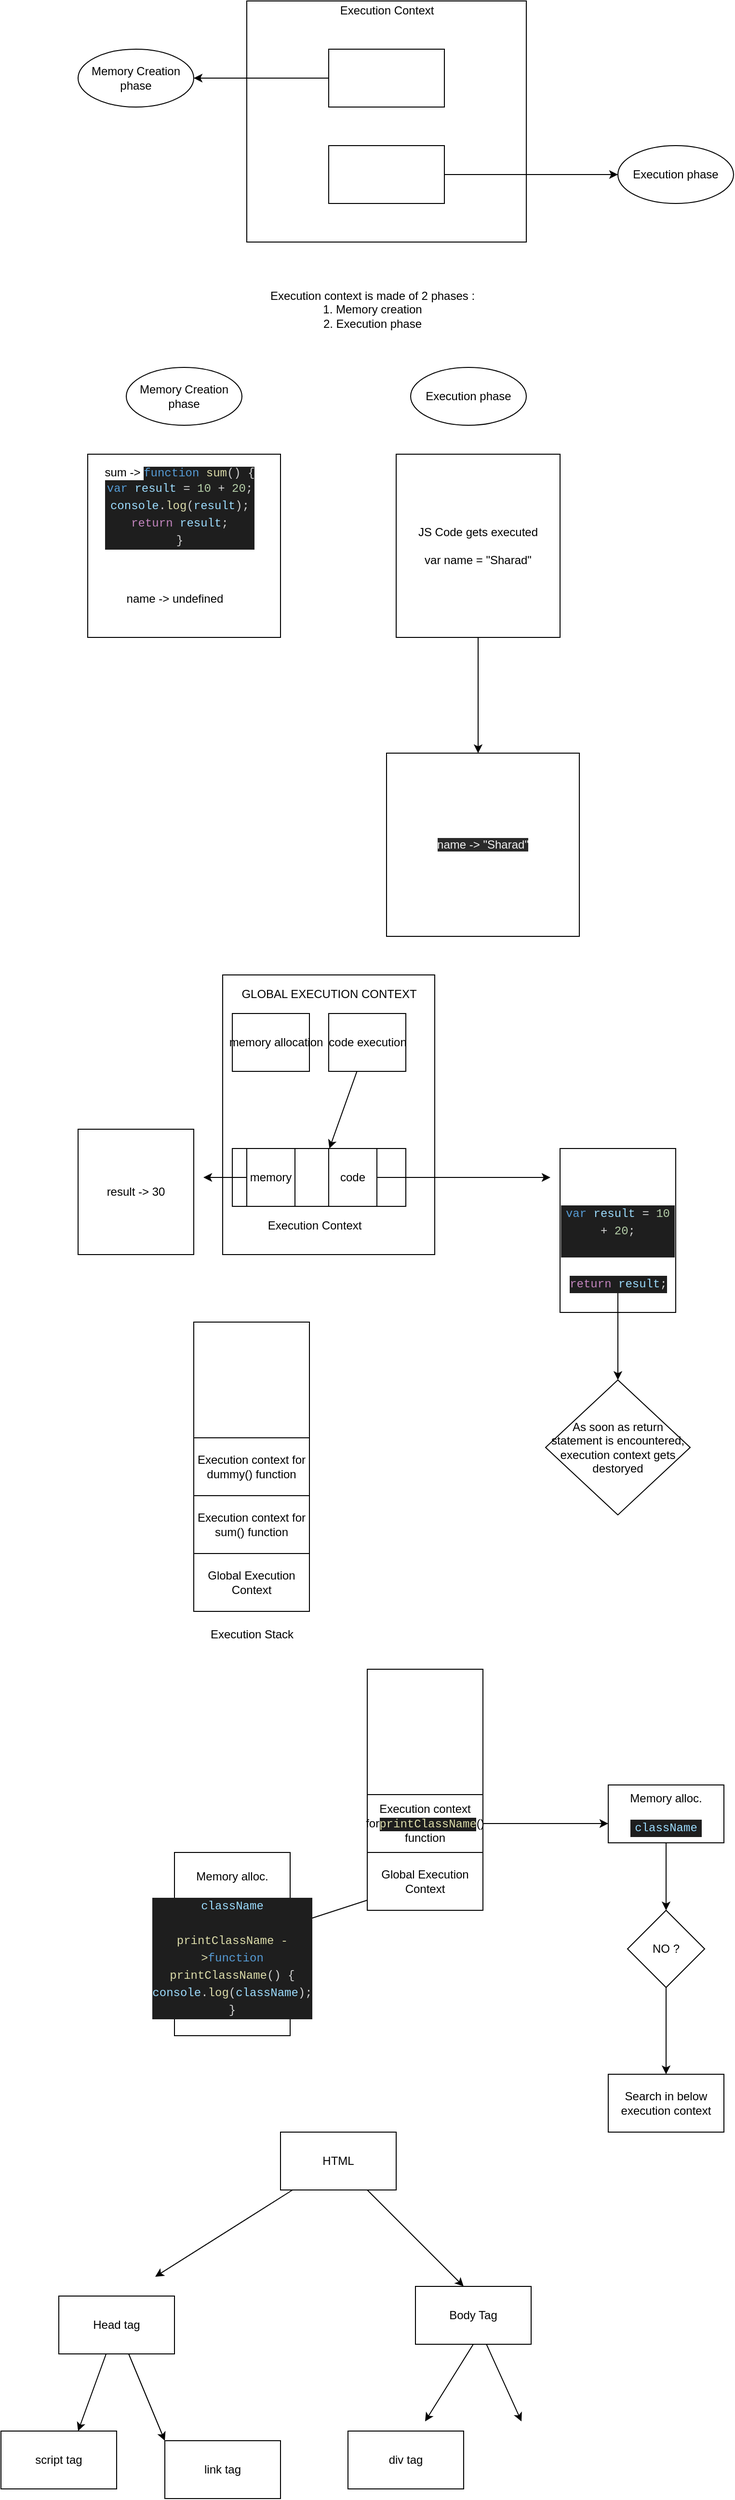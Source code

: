 <mxfile>
    <diagram id="a3XggoXmOQPMHa7p2fSy" name="Page-1">
        <mxGraphModel dx="1490" dy="405" grid="1" gridSize="10" guides="1" tooltips="1" connect="1" arrows="1" fold="1" page="1" pageScale="1" pageWidth="827" pageHeight="1169" math="0" shadow="0">
            <root>
                <mxCell id="0"/>
                <mxCell id="1" parent="0"/>
                <mxCell id="2" value="" style="whiteSpace=wrap;html=1;" parent="1" vertex="1">
                    <mxGeometry x="215" y="50" width="290" height="250" as="geometry"/>
                </mxCell>
                <mxCell id="6" style="edgeStyle=none;html=1;" parent="1" source="3" edge="1">
                    <mxGeometry relative="1" as="geometry">
                        <mxPoint x="160" y="130" as="targetPoint"/>
                    </mxGeometry>
                </mxCell>
                <mxCell id="3" value="" style="whiteSpace=wrap;html=1;" parent="1" vertex="1">
                    <mxGeometry x="300" y="100" width="120" height="60" as="geometry"/>
                </mxCell>
                <mxCell id="8" style="edgeStyle=none;html=1;" parent="1" source="4" edge="1">
                    <mxGeometry relative="1" as="geometry">
                        <mxPoint x="600" y="230" as="targetPoint"/>
                    </mxGeometry>
                </mxCell>
                <mxCell id="4" value="" style="whiteSpace=wrap;html=1;" parent="1" vertex="1">
                    <mxGeometry x="300" y="200" width="120" height="60" as="geometry"/>
                </mxCell>
                <mxCell id="5" value="Execution Context" style="text;html=1;align=center;verticalAlign=middle;resizable=0;points=[];autosize=1;strokeColor=none;fillColor=none;" parent="1" vertex="1">
                    <mxGeometry x="305" y="50" width="110" height="20" as="geometry"/>
                </mxCell>
                <mxCell id="7" value="Memory Creation phase" style="ellipse;whiteSpace=wrap;html=1;" parent="1" vertex="1">
                    <mxGeometry x="40" y="100" width="120" height="60" as="geometry"/>
                </mxCell>
                <mxCell id="9" value="Execution phase" style="ellipse;whiteSpace=wrap;html=1;" parent="1" vertex="1">
                    <mxGeometry x="600" y="200" width="120" height="60" as="geometry"/>
                </mxCell>
                <mxCell id="10" value="Execution context is made of 2 phases :&lt;br&gt;1. Memory creation&lt;br&gt;2. Execution phase" style="text;html=1;align=center;verticalAlign=middle;resizable=0;points=[];autosize=1;strokeColor=none;fillColor=none;" parent="1" vertex="1">
                    <mxGeometry x="230" y="345" width="230" height="50" as="geometry"/>
                </mxCell>
                <mxCell id="11" value="Memory Creation phase" style="ellipse;whiteSpace=wrap;html=1;" parent="1" vertex="1">
                    <mxGeometry x="90" y="430" width="120" height="60" as="geometry"/>
                </mxCell>
                <mxCell id="12" value="" style="whiteSpace=wrap;html=1;" parent="1" vertex="1">
                    <mxGeometry x="50" y="520" width="200" height="190" as="geometry"/>
                </mxCell>
                <mxCell id="13" value="sum -&amp;gt;&amp;nbsp;&lt;span style=&quot;background-color: rgb(30 , 30 , 30) ; font-family: &amp;#34;menlo&amp;#34; , &amp;#34;monaco&amp;#34; , &amp;#34;courier new&amp;#34; , monospace ; color: rgb(86 , 156 , 214)&quot;&gt;function&lt;/span&gt;&lt;span style=&quot;background-color: rgb(30 , 30 , 30) ; color: rgb(212 , 212 , 212) ; font-family: &amp;#34;menlo&amp;#34; , &amp;#34;monaco&amp;#34; , &amp;#34;courier new&amp;#34; , monospace&quot;&gt; &lt;/span&gt;&lt;span style=&quot;background-color: rgb(30 , 30 , 30) ; font-family: &amp;#34;menlo&amp;#34; , &amp;#34;monaco&amp;#34; , &amp;#34;courier new&amp;#34; , monospace ; color: rgb(220 , 220 , 170)&quot;&gt;sum&lt;/span&gt;&lt;span style=&quot;background-color: rgb(30 , 30 , 30) ; color: rgb(212 , 212 , 212) ; font-family: &amp;#34;menlo&amp;#34; , &amp;#34;monaco&amp;#34; , &amp;#34;courier new&amp;#34; , monospace&quot;&gt;() {&lt;/span&gt;&lt;div style=&quot;color: rgb(212 , 212 , 212) ; background-color: rgb(30 , 30 , 30) ; font-family: &amp;#34;menlo&amp;#34; , &amp;#34;monaco&amp;#34; , &amp;#34;courier new&amp;#34; , monospace ; line-height: 18px&quot;&gt;&lt;div&gt;    &lt;span style=&quot;color: #569cd6&quot;&gt;var&lt;/span&gt; &lt;span style=&quot;color: #9cdcfe&quot;&gt;result&lt;/span&gt; = &lt;span style=&quot;color: #b5cea8&quot;&gt;10&lt;/span&gt; + &lt;span style=&quot;color: #b5cea8&quot;&gt;20&lt;/span&gt;;&lt;/div&gt;&lt;div&gt;    &lt;span style=&quot;color: #9cdcfe&quot;&gt;console&lt;/span&gt;.&lt;span style=&quot;color: #dcdcaa&quot;&gt;log&lt;/span&gt;(&lt;span style=&quot;color: #9cdcfe&quot;&gt;result&lt;/span&gt;);&lt;/div&gt;&lt;div&gt;    &lt;span style=&quot;color: #c586c0&quot;&gt;return&lt;/span&gt; &lt;span style=&quot;color: #9cdcfe&quot;&gt;result&lt;/span&gt;;&lt;/div&gt;&lt;div&gt;}&lt;/div&gt;&lt;/div&gt;" style="text;html=1;align=center;verticalAlign=middle;resizable=0;points=[];autosize=1;strokeColor=none;fillColor=none;" parent="1" vertex="1">
                    <mxGeometry x="60" y="530" width="170" height="90" as="geometry"/>
                </mxCell>
                <mxCell id="14" value="name -&amp;gt; undefined" style="text;html=1;align=center;verticalAlign=middle;resizable=0;points=[];autosize=1;strokeColor=none;fillColor=none;" parent="1" vertex="1">
                    <mxGeometry x="80" y="660" width="120" height="20" as="geometry"/>
                </mxCell>
                <mxCell id="15" value="Execution phase" style="ellipse;whiteSpace=wrap;html=1;" parent="1" vertex="1">
                    <mxGeometry x="385" y="430" width="120" height="60" as="geometry"/>
                </mxCell>
                <mxCell id="17" style="edgeStyle=none;html=1;" parent="1" source="16" edge="1">
                    <mxGeometry relative="1" as="geometry">
                        <mxPoint x="455" y="830" as="targetPoint"/>
                    </mxGeometry>
                </mxCell>
                <mxCell id="16" value="JS Code gets executed&lt;br&gt;&lt;br&gt;var name = &quot;Sharad&quot;" style="whiteSpace=wrap;html=1;" parent="1" vertex="1">
                    <mxGeometry x="370" y="520" width="170" height="190" as="geometry"/>
                </mxCell>
                <mxCell id="18" value="&lt;span style=&quot;color: rgb(240 , 240 , 240) ; font-family: &amp;#34;helvetica&amp;#34; ; font-size: 12px ; font-style: normal ; font-weight: 400 ; letter-spacing: normal ; text-align: center ; text-indent: 0px ; text-transform: none ; word-spacing: 0px ; background-color: rgb(42 , 42 , 42) ; display: inline ; float: none&quot;&gt;name -&amp;gt; &quot;Sharad&quot;&lt;/span&gt;" style="whiteSpace=wrap;html=1;" parent="1" vertex="1">
                    <mxGeometry x="360" y="830" width="200" height="190" as="geometry"/>
                </mxCell>
                <mxCell id="19" value="" style="whiteSpace=wrap;html=1;" parent="1" vertex="1">
                    <mxGeometry x="190" y="1060" width="220" height="290" as="geometry"/>
                </mxCell>
                <mxCell id="21" value="GLOBAL EXECUTION CONTEXT" style="text;html=1;align=center;verticalAlign=middle;resizable=0;points=[];autosize=1;strokeColor=none;fillColor=none;" parent="1" vertex="1">
                    <mxGeometry x="200" y="1070" width="200" height="20" as="geometry"/>
                </mxCell>
                <mxCell id="22" value="" style="whiteSpace=wrap;html=1;" parent="1" vertex="1">
                    <mxGeometry x="200" y="1100" width="80" height="60" as="geometry"/>
                </mxCell>
                <mxCell id="30" value="" style="edgeStyle=none;html=1;" parent="1" source="24" target="29" edge="1">
                    <mxGeometry relative="1" as="geometry"/>
                </mxCell>
                <mxCell id="24" value="" style="whiteSpace=wrap;html=1;" parent="1" vertex="1">
                    <mxGeometry x="300" y="1100" width="80" height="60" as="geometry"/>
                </mxCell>
                <mxCell id="25" value="code execution" style="text;html=1;align=center;verticalAlign=middle;resizable=0;points=[];autosize=1;strokeColor=none;fillColor=none;" parent="1" vertex="1">
                    <mxGeometry x="290" y="1120" width="100" height="20" as="geometry"/>
                </mxCell>
                <mxCell id="26" value="memory allocation" style="text;html=1;align=center;verticalAlign=middle;resizable=0;points=[];autosize=1;strokeColor=none;fillColor=none;" parent="1" vertex="1">
                    <mxGeometry x="190" y="1120" width="110" height="20" as="geometry"/>
                </mxCell>
                <mxCell id="29" value="" style="whiteSpace=wrap;html=1;" parent="1" vertex="1">
                    <mxGeometry x="200" y="1240" width="180" height="60" as="geometry"/>
                </mxCell>
                <mxCell id="36" style="edgeStyle=none;html=1;" parent="1" source="31" edge="1">
                    <mxGeometry relative="1" as="geometry">
                        <mxPoint x="170" y="1270" as="targetPoint"/>
                    </mxGeometry>
                </mxCell>
                <mxCell id="31" value="memory" style="whiteSpace=wrap;html=1;" parent="1" vertex="1">
                    <mxGeometry x="215" y="1240" width="50" height="60" as="geometry"/>
                </mxCell>
                <mxCell id="38" style="edgeStyle=none;html=1;" parent="1" source="33" edge="1">
                    <mxGeometry relative="1" as="geometry">
                        <mxPoint x="530" y="1270" as="targetPoint"/>
                    </mxGeometry>
                </mxCell>
                <mxCell id="33" value="code" style="whiteSpace=wrap;html=1;" parent="1" vertex="1">
                    <mxGeometry x="300" y="1240" width="50" height="60" as="geometry"/>
                </mxCell>
                <mxCell id="35" value="Execution Context" style="text;html=1;align=center;verticalAlign=middle;resizable=0;points=[];autosize=1;strokeColor=none;fillColor=none;" parent="1" vertex="1">
                    <mxGeometry x="230" y="1310" width="110" height="20" as="geometry"/>
                </mxCell>
                <mxCell id="37" value="result -&amp;gt; 30" style="whiteSpace=wrap;html=1;" parent="1" vertex="1">
                    <mxGeometry x="40" y="1220" width="120" height="130" as="geometry"/>
                </mxCell>
                <mxCell id="39" value="&lt;div style=&quot;color: rgb(212 , 212 , 212) ; background-color: rgb(30 , 30 , 30) ; font-family: &amp;#34;menlo&amp;#34; , &amp;#34;monaco&amp;#34; , &amp;#34;courier new&amp;#34; , monospace ; line-height: 18px&quot;&gt;&lt;span style=&quot;color: #569cd6&quot;&gt;var&lt;/span&gt; &lt;span style=&quot;color: #9cdcfe&quot;&gt;result&lt;/span&gt; = &lt;span style=&quot;color: #b5cea8&quot;&gt;10&lt;/span&gt; + &lt;span style=&quot;color: #b5cea8&quot;&gt;20&lt;/span&gt;;&lt;/div&gt;&lt;div style=&quot;color: rgb(212 , 212 , 212) ; background-color: rgb(30 , 30 , 30) ; font-family: &amp;#34;menlo&amp;#34; , &amp;#34;monaco&amp;#34; , &amp;#34;courier new&amp;#34; , monospace ; line-height: 18px&quot;&gt;&lt;div style=&quot;font-family: &amp;#34;menlo&amp;#34; , &amp;#34;monaco&amp;#34; , &amp;#34;courier new&amp;#34; , monospace ; line-height: 18px&quot;&gt;&lt;br&gt;&lt;/div&gt;&lt;/div&gt;" style="whiteSpace=wrap;html=1;" parent="1" vertex="1">
                    <mxGeometry x="540" y="1240" width="120" height="170" as="geometry"/>
                </mxCell>
                <mxCell id="42" style="edgeStyle=none;html=1;" parent="1" source="41" edge="1">
                    <mxGeometry relative="1" as="geometry">
                        <mxPoint x="600" y="1480" as="targetPoint"/>
                    </mxGeometry>
                </mxCell>
                <mxCell id="41" value="&lt;div style=&quot;color: rgb(212 , 212 , 212) ; background-color: rgb(30 , 30 , 30) ; font-family: &amp;#34;menlo&amp;#34; , &amp;#34;monaco&amp;#34; , &amp;#34;courier new&amp;#34; , monospace ; line-height: 18px&quot;&gt;&lt;span style=&quot;color: #c586c0&quot;&gt;return&lt;/span&gt; &lt;span style=&quot;color: #9cdcfe&quot;&gt;result&lt;/span&gt;;&lt;/div&gt;" style="text;html=1;align=center;verticalAlign=middle;resizable=0;points=[];autosize=1;strokeColor=none;fillColor=none;" parent="1" vertex="1">
                    <mxGeometry x="540" y="1370" width="120" height="20" as="geometry"/>
                </mxCell>
                <mxCell id="43" value="As soon as return statement is encountered,&lt;br&gt;execution context gets destoryed" style="rhombus;whiteSpace=wrap;html=1;" parent="1" vertex="1">
                    <mxGeometry x="525" y="1480" width="150" height="140" as="geometry"/>
                </mxCell>
                <mxCell id="44" value="" style="whiteSpace=wrap;html=1;" parent="1" vertex="1">
                    <mxGeometry x="160" y="1420" width="120" height="300" as="geometry"/>
                </mxCell>
                <mxCell id="45" value="Execution Stack" style="text;html=1;align=center;verticalAlign=middle;resizable=0;points=[];autosize=1;strokeColor=none;fillColor=none;" parent="1" vertex="1">
                    <mxGeometry x="170" y="1734" width="100" height="20" as="geometry"/>
                </mxCell>
                <mxCell id="46" value="Global Execution Context" style="whiteSpace=wrap;html=1;" parent="1" vertex="1">
                    <mxGeometry x="160" y="1660" width="120" height="60" as="geometry"/>
                </mxCell>
                <mxCell id="47" value="Execution context for sum() function" style="whiteSpace=wrap;html=1;" parent="1" vertex="1">
                    <mxGeometry x="160" y="1600" width="120" height="60" as="geometry"/>
                </mxCell>
                <mxCell id="48" value="Execution context for dummy() function" style="whiteSpace=wrap;html=1;" parent="1" vertex="1">
                    <mxGeometry x="160" y="1540" width="120" height="60" as="geometry"/>
                </mxCell>
                <mxCell id="49" value="" style="whiteSpace=wrap;html=1;" parent="1" vertex="1">
                    <mxGeometry x="340" y="1780" width="120" height="250" as="geometry"/>
                </mxCell>
                <mxCell id="59" value="" style="edgeStyle=none;html=1;" parent="1" source="50" target="58" edge="1">
                    <mxGeometry relative="1" as="geometry"/>
                </mxCell>
                <mxCell id="50" value="Global Execution Context" style="whiteSpace=wrap;html=1;" parent="1" vertex="1">
                    <mxGeometry x="340" y="1970" width="120" height="60" as="geometry"/>
                </mxCell>
                <mxCell id="52" style="edgeStyle=none;html=1;" parent="1" source="51" edge="1">
                    <mxGeometry relative="1" as="geometry">
                        <mxPoint x="590" y="1940" as="targetPoint"/>
                    </mxGeometry>
                </mxCell>
                <mxCell id="51" value="Execution context for&lt;span style=&quot;color: rgb(220 , 220 , 170) ; background-color: rgb(30 , 30 , 30) ; font-family: &amp;#34;menlo&amp;#34; , &amp;#34;monaco&amp;#34; , &amp;#34;courier new&amp;#34; , monospace&quot;&gt;printClassName&lt;/span&gt;&lt;span&gt;() function&lt;/span&gt;" style="whiteSpace=wrap;html=1;" parent="1" vertex="1">
                    <mxGeometry x="340" y="1910" width="120" height="60" as="geometry"/>
                </mxCell>
                <mxCell id="54" style="edgeStyle=none;html=1;" parent="1" source="53" edge="1">
                    <mxGeometry relative="1" as="geometry">
                        <mxPoint x="650" y="2030" as="targetPoint"/>
                    </mxGeometry>
                </mxCell>
                <mxCell id="53" value="Memory alloc.&lt;br&gt;&lt;br&gt;&lt;div style=&quot;color: rgb(212 , 212 , 212) ; background-color: rgb(30 , 30 , 30) ; font-family: &amp;#34;menlo&amp;#34; , &amp;#34;monaco&amp;#34; , &amp;#34;courier new&amp;#34; , monospace ; line-height: 18px&quot;&gt;&lt;span style=&quot;color: #9cdcfe&quot;&gt;className&lt;/span&gt;&lt;/div&gt;" style="whiteSpace=wrap;html=1;" parent="1" vertex="1">
                    <mxGeometry x="590" y="1900" width="120" height="60" as="geometry"/>
                </mxCell>
                <mxCell id="57" value="" style="edgeStyle=none;html=1;" parent="1" source="55" target="56" edge="1">
                    <mxGeometry relative="1" as="geometry"/>
                </mxCell>
                <mxCell id="55" value="NO ?" style="rhombus;whiteSpace=wrap;html=1;" parent="1" vertex="1">
                    <mxGeometry x="610" y="2030" width="80" height="80" as="geometry"/>
                </mxCell>
                <mxCell id="56" value="Search in below execution context" style="whiteSpace=wrap;html=1;" parent="1" vertex="1">
                    <mxGeometry x="590" y="2200" width="120" height="60" as="geometry"/>
                </mxCell>
                <mxCell id="58" value="&lt;span&gt;Memory alloc.&lt;/span&gt;&lt;br&gt;&lt;br&gt;&lt;div style=&quot;color: rgb(212 , 212 , 212) ; background-color: rgb(30 , 30 , 30) ; font-family: &amp;#34;menlo&amp;#34; , &amp;#34;monaco&amp;#34; , &amp;#34;courier new&amp;#34; , monospace ; line-height: 18px&quot;&gt;&lt;span style=&quot;color: rgb(156 , 220 , 254)&quot;&gt;className&lt;/span&gt;&lt;/div&gt;&lt;div style=&quot;color: rgb(212 , 212 , 212) ; background-color: rgb(30 , 30 , 30) ; font-family: &amp;#34;menlo&amp;#34; , &amp;#34;monaco&amp;#34; , &amp;#34;courier new&amp;#34; , monospace ; line-height: 18px&quot;&gt;&lt;span style=&quot;color: rgb(156 , 220 , 254)&quot;&gt;&lt;br&gt;&lt;/span&gt;&lt;/div&gt;&lt;div style=&quot;color: rgb(212 , 212 , 212) ; background-color: rgb(30 , 30 , 30) ; font-family: &amp;#34;menlo&amp;#34; , &amp;#34;monaco&amp;#34; , &amp;#34;courier new&amp;#34; , monospace ; line-height: 18px&quot;&gt;&lt;div style=&quot;font-family: &amp;#34;menlo&amp;#34; , &amp;#34;monaco&amp;#34; , &amp;#34;courier new&amp;#34; , monospace ; line-height: 18px&quot;&gt;&lt;span style=&quot;color: #dcdcaa&quot;&gt;printClassName -&amp;gt;&lt;/span&gt;&lt;span style=&quot;color: rgb(86 , 156 , 214)&quot;&gt;function&lt;/span&gt;&lt;span&gt; &lt;/span&gt;&lt;span style=&quot;color: rgb(220 , 220 , 170)&quot;&gt;printClassName&lt;/span&gt;&lt;span&gt;() {&lt;/span&gt;&lt;/div&gt;&lt;div style=&quot;font-family: &amp;#34;menlo&amp;#34; , &amp;#34;monaco&amp;#34; , &amp;#34;courier new&amp;#34; , monospace ; line-height: 18px&quot;&gt;&lt;div&gt;    &lt;span style=&quot;color: #9cdcfe&quot;&gt;console&lt;/span&gt;.&lt;span style=&quot;color: #dcdcaa&quot;&gt;log&lt;/span&gt;(&lt;span style=&quot;color: #9cdcfe&quot;&gt;className&lt;/span&gt;);&lt;/div&gt;&lt;div&gt;}&lt;/div&gt;&lt;/div&gt;&lt;/div&gt;" style="whiteSpace=wrap;html=1;" parent="1" vertex="1">
                    <mxGeometry x="140" y="1970" width="120" height="190" as="geometry"/>
                </mxCell>
                <mxCell id="61" style="edgeStyle=none;html=1;" edge="1" parent="1" source="60">
                    <mxGeometry relative="1" as="geometry">
                        <mxPoint x="120" y="2410" as="targetPoint"/>
                    </mxGeometry>
                </mxCell>
                <mxCell id="62" style="edgeStyle=none;html=1;" edge="1" parent="1" source="60">
                    <mxGeometry relative="1" as="geometry">
                        <mxPoint x="440" y="2420" as="targetPoint"/>
                    </mxGeometry>
                </mxCell>
                <mxCell id="60" value="HTML" style="whiteSpace=wrap;html=1;" vertex="1" parent="1">
                    <mxGeometry x="250" y="2260" width="120" height="60" as="geometry"/>
                </mxCell>
                <mxCell id="65" style="edgeStyle=none;html=1;" edge="1" parent="1" source="63">
                    <mxGeometry relative="1" as="geometry">
                        <mxPoint x="40" y="2570" as="targetPoint"/>
                    </mxGeometry>
                </mxCell>
                <mxCell id="66" style="edgeStyle=none;html=1;" edge="1" parent="1" source="63">
                    <mxGeometry relative="1" as="geometry">
                        <mxPoint x="130" y="2580" as="targetPoint"/>
                    </mxGeometry>
                </mxCell>
                <mxCell id="63" value="Head tag" style="whiteSpace=wrap;html=1;" vertex="1" parent="1">
                    <mxGeometry x="20" y="2430" width="120" height="60" as="geometry"/>
                </mxCell>
                <mxCell id="69" style="edgeStyle=none;html=1;exitX=0.5;exitY=1;exitDx=0;exitDy=0;" edge="1" parent="1" source="64">
                    <mxGeometry relative="1" as="geometry">
                        <mxPoint x="400" y="2560" as="targetPoint"/>
                    </mxGeometry>
                </mxCell>
                <mxCell id="70" style="edgeStyle=none;html=1;" edge="1" parent="1" source="64">
                    <mxGeometry relative="1" as="geometry">
                        <mxPoint x="500" y="2560" as="targetPoint"/>
                    </mxGeometry>
                </mxCell>
                <mxCell id="64" value="Body Tag" style="whiteSpace=wrap;html=1;" vertex="1" parent="1">
                    <mxGeometry x="390" y="2420" width="120" height="60" as="geometry"/>
                </mxCell>
                <mxCell id="67" value="script tag" style="whiteSpace=wrap;html=1;" vertex="1" parent="1">
                    <mxGeometry x="-40" y="2570" width="120" height="60" as="geometry"/>
                </mxCell>
                <mxCell id="68" value="link tag" style="whiteSpace=wrap;html=1;" vertex="1" parent="1">
                    <mxGeometry x="130" y="2580" width="120" height="60" as="geometry"/>
                </mxCell>
                <mxCell id="71" value="div tag" style="whiteSpace=wrap;html=1;" vertex="1" parent="1">
                    <mxGeometry x="320" y="2570" width="120" height="60" as="geometry"/>
                </mxCell>
            </root>
        </mxGraphModel>
    </diagram>
</mxfile>